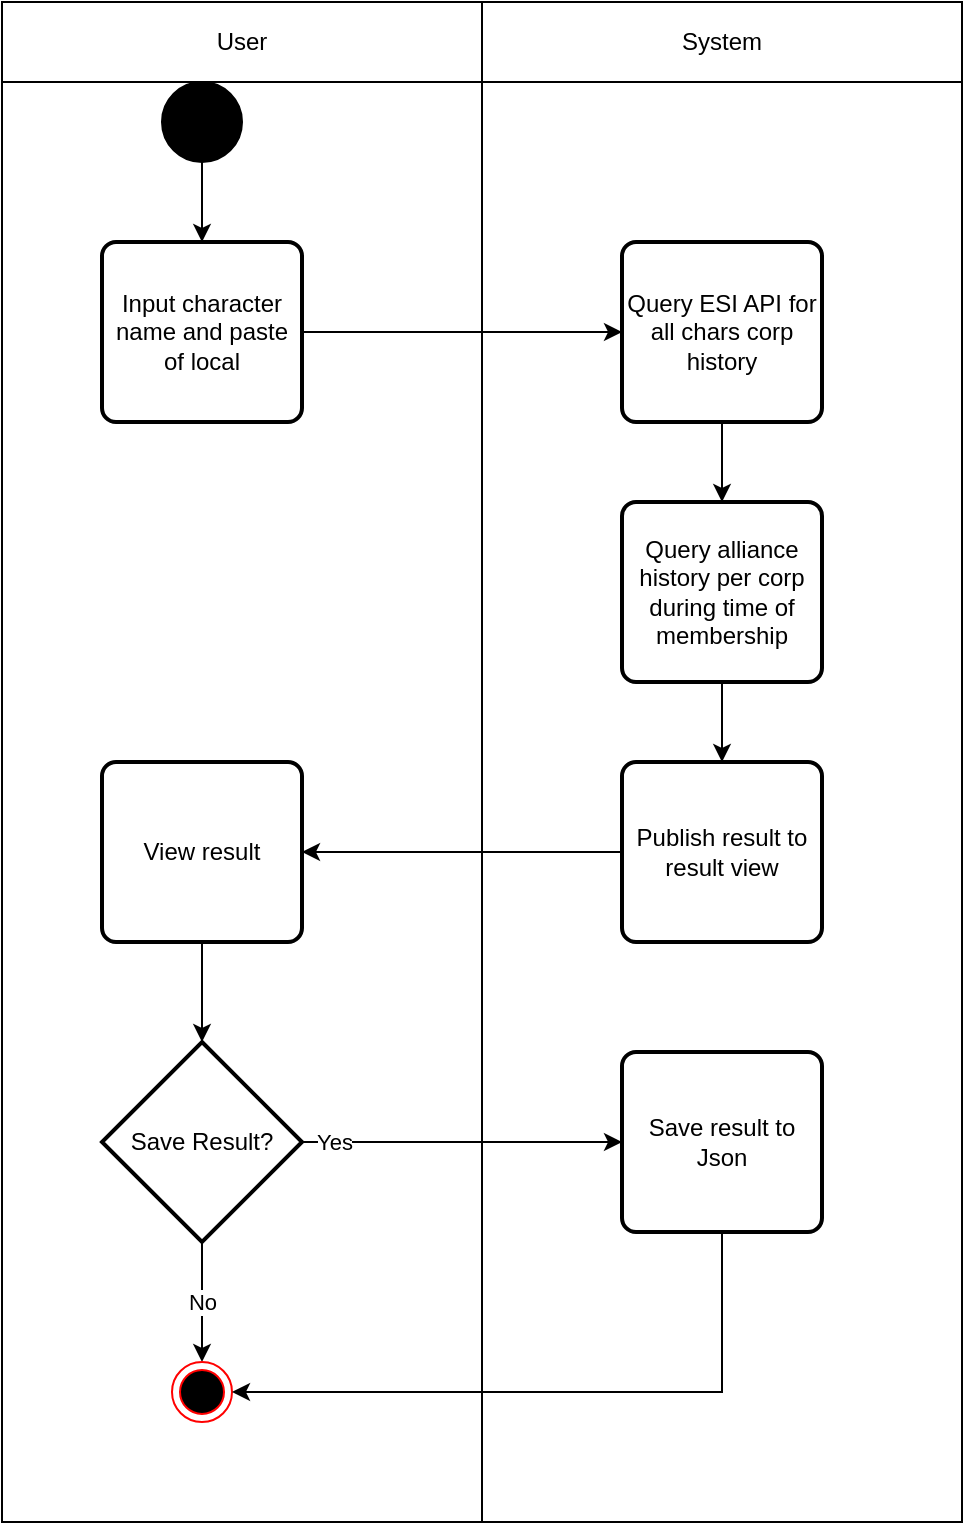 <mxfile version="13.7.9" type="device"><diagram id="SFOc2LjHVKtLr9AlKiIc" name="Page-1"><mxGraphModel dx="1172" dy="1180" grid="1" gridSize="10" guides="1" tooltips="1" connect="1" arrows="1" fold="1" page="0" pageScale="1" pageWidth="850" pageHeight="1100" math="0" shadow="0"><root><mxCell id="0"/><mxCell id="1" parent="0"/><mxCell id="UfNshyxKpdE8TBYKLqG5-1" value="" style="rounded=0;whiteSpace=wrap;html=1;fillColor=none;" vertex="1" parent="1"><mxGeometry x="-160" y="80" width="240" height="720" as="geometry"/></mxCell><mxCell id="UfNshyxKpdE8TBYKLqG5-25" value="" style="rounded=0;whiteSpace=wrap;html=1;fillColor=none;" vertex="1" parent="1"><mxGeometry x="80" y="80" width="240" height="720" as="geometry"/></mxCell><mxCell id="UfNshyxKpdE8TBYKLqG5-3" value="User" style="rounded=0;whiteSpace=wrap;html=1;fillColor=none;" vertex="1" parent="1"><mxGeometry x="-160" y="40" width="240" height="40" as="geometry"/></mxCell><mxCell id="UfNshyxKpdE8TBYKLqG5-4" value="System" style="rounded=0;whiteSpace=wrap;html=1;fillColor=none;" vertex="1" parent="1"><mxGeometry x="80" y="40" width="240" height="40" as="geometry"/></mxCell><mxCell id="UfNshyxKpdE8TBYKLqG5-8" style="edgeStyle=orthogonalEdgeStyle;rounded=0;orthogonalLoop=1;jettySize=auto;html=1;entryX=0.5;entryY=0;entryDx=0;entryDy=0;" edge="1" parent="1" source="UfNshyxKpdE8TBYKLqG5-5" target="UfNshyxKpdE8TBYKLqG5-7"><mxGeometry relative="1" as="geometry"/></mxCell><mxCell id="UfNshyxKpdE8TBYKLqG5-5" value="" style="ellipse;whiteSpace=wrap;html=1;aspect=fixed;fillColor=#000000;" vertex="1" parent="1"><mxGeometry x="-80" y="80" width="40" height="40" as="geometry"/></mxCell><mxCell id="UfNshyxKpdE8TBYKLqG5-11" style="edgeStyle=orthogonalEdgeStyle;rounded=0;orthogonalLoop=1;jettySize=auto;html=1;entryX=0;entryY=0.5;entryDx=0;entryDy=0;" edge="1" parent="1" source="UfNshyxKpdE8TBYKLqG5-7" target="UfNshyxKpdE8TBYKLqG5-10"><mxGeometry relative="1" as="geometry"/></mxCell><mxCell id="UfNshyxKpdE8TBYKLqG5-7" value="Input character name and paste of local" style="rounded=1;whiteSpace=wrap;html=1;absoluteArcSize=1;arcSize=14;strokeWidth=2;fillColor=#FFFFFF;" vertex="1" parent="1"><mxGeometry x="-110" y="160" width="100" height="90" as="geometry"/></mxCell><mxCell id="UfNshyxKpdE8TBYKLqG5-13" style="edgeStyle=orthogonalEdgeStyle;rounded=0;orthogonalLoop=1;jettySize=auto;html=1;" edge="1" parent="1" source="UfNshyxKpdE8TBYKLqG5-10" target="UfNshyxKpdE8TBYKLqG5-12"><mxGeometry relative="1" as="geometry"/></mxCell><mxCell id="UfNshyxKpdE8TBYKLqG5-10" value="Query ESI API for all chars corp history" style="rounded=1;whiteSpace=wrap;html=1;absoluteArcSize=1;arcSize=14;strokeWidth=2;fillColor=#FFFFFF;" vertex="1" parent="1"><mxGeometry x="150" y="160" width="100" height="90" as="geometry"/></mxCell><mxCell id="UfNshyxKpdE8TBYKLqG5-15" style="edgeStyle=orthogonalEdgeStyle;rounded=0;orthogonalLoop=1;jettySize=auto;html=1;" edge="1" parent="1" source="UfNshyxKpdE8TBYKLqG5-12" target="UfNshyxKpdE8TBYKLqG5-14"><mxGeometry relative="1" as="geometry"/></mxCell><mxCell id="UfNshyxKpdE8TBYKLqG5-12" value="Query alliance history per corp during time of membership" style="rounded=1;whiteSpace=wrap;html=1;absoluteArcSize=1;arcSize=14;strokeWidth=2;fillColor=#FFFFFF;" vertex="1" parent="1"><mxGeometry x="150" y="290" width="100" height="90" as="geometry"/></mxCell><mxCell id="UfNshyxKpdE8TBYKLqG5-17" style="edgeStyle=orthogonalEdgeStyle;rounded=0;orthogonalLoop=1;jettySize=auto;html=1;entryX=1;entryY=0.5;entryDx=0;entryDy=0;" edge="1" parent="1" source="UfNshyxKpdE8TBYKLqG5-14" target="UfNshyxKpdE8TBYKLqG5-16"><mxGeometry relative="1" as="geometry"/></mxCell><mxCell id="UfNshyxKpdE8TBYKLqG5-14" value="Publish result to result view" style="rounded=1;whiteSpace=wrap;html=1;absoluteArcSize=1;arcSize=14;strokeWidth=2;fillColor=#FFFFFF;" vertex="1" parent="1"><mxGeometry x="150" y="420" width="100" height="90" as="geometry"/></mxCell><mxCell id="UfNshyxKpdE8TBYKLqG5-19" style="edgeStyle=orthogonalEdgeStyle;rounded=0;orthogonalLoop=1;jettySize=auto;html=1;" edge="1" parent="1" source="UfNshyxKpdE8TBYKLqG5-16" target="UfNshyxKpdE8TBYKLqG5-18"><mxGeometry relative="1" as="geometry"/></mxCell><mxCell id="UfNshyxKpdE8TBYKLqG5-16" value="View result" style="rounded=1;whiteSpace=wrap;html=1;absoluteArcSize=1;arcSize=14;strokeWidth=2;fillColor=#FFFFFF;" vertex="1" parent="1"><mxGeometry x="-110" y="420" width="100" height="90" as="geometry"/></mxCell><mxCell id="UfNshyxKpdE8TBYKLqG5-21" value="No" style="edgeStyle=orthogonalEdgeStyle;rounded=0;orthogonalLoop=1;jettySize=auto;html=1;entryX=0.5;entryY=0;entryDx=0;entryDy=0;" edge="1" parent="1" source="UfNshyxKpdE8TBYKLqG5-18" target="UfNshyxKpdE8TBYKLqG5-20"><mxGeometry relative="1" as="geometry"/></mxCell><mxCell id="UfNshyxKpdE8TBYKLqG5-23" value="Yes" style="edgeStyle=orthogonalEdgeStyle;rounded=0;orthogonalLoop=1;jettySize=auto;html=1;entryX=0;entryY=0.5;entryDx=0;entryDy=0;" edge="1" parent="1" source="UfNshyxKpdE8TBYKLqG5-18" target="UfNshyxKpdE8TBYKLqG5-22"><mxGeometry x="-0.8" relative="1" as="geometry"><mxPoint as="offset"/></mxGeometry></mxCell><mxCell id="UfNshyxKpdE8TBYKLqG5-18" value="Save Result?" style="strokeWidth=2;html=1;shape=mxgraph.flowchart.decision;whiteSpace=wrap;fillColor=#FFFFFF;" vertex="1" parent="1"><mxGeometry x="-110" y="560" width="100" height="100" as="geometry"/></mxCell><mxCell id="UfNshyxKpdE8TBYKLqG5-20" value="" style="ellipse;html=1;shape=endState;fillColor=#000000;strokeColor=#ff0000;" vertex="1" parent="1"><mxGeometry x="-75" y="720" width="30" height="30" as="geometry"/></mxCell><mxCell id="UfNshyxKpdE8TBYKLqG5-26" style="edgeStyle=orthogonalEdgeStyle;rounded=0;orthogonalLoop=1;jettySize=auto;html=1;entryX=1;entryY=0.5;entryDx=0;entryDy=0;" edge="1" parent="1" source="UfNshyxKpdE8TBYKLqG5-22" target="UfNshyxKpdE8TBYKLqG5-20"><mxGeometry relative="1" as="geometry"><Array as="points"><mxPoint x="200" y="735"/></Array></mxGeometry></mxCell><mxCell id="UfNshyxKpdE8TBYKLqG5-22" value="Save result to Json" style="rounded=1;whiteSpace=wrap;html=1;absoluteArcSize=1;arcSize=14;strokeWidth=2;fillColor=#FFFFFF;" vertex="1" parent="1"><mxGeometry x="150" y="565" width="100" height="90" as="geometry"/></mxCell></root></mxGraphModel></diagram></mxfile>